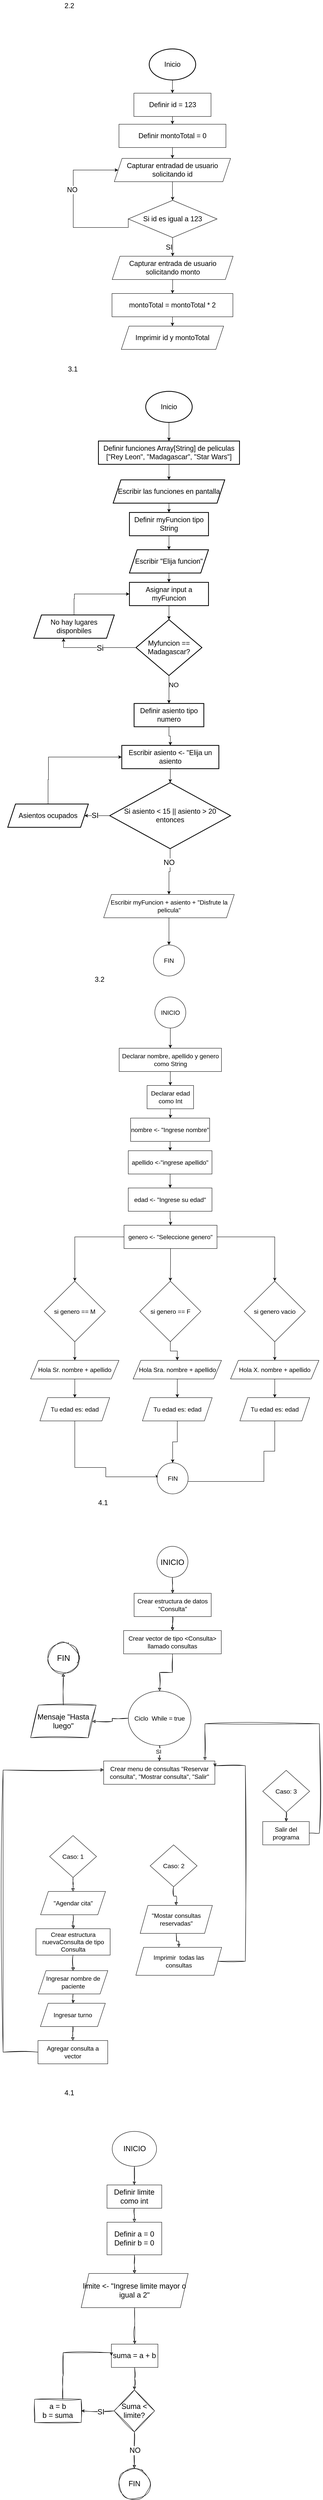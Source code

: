 <mxfile version="23.1.5" type="github">
  <diagram name="Page-1" id="D6jSuuYGtf3E4rri9tUM">
    <mxGraphModel dx="2470" dy="2058" grid="1" gridSize="12" guides="1" tooltips="1" connect="1" arrows="1" fold="1" page="1" pageScale="1" pageWidth="850" pageHeight="1100" math="0" shadow="0">
      <root>
        <mxCell id="0" />
        <mxCell id="1" parent="0" />
        <mxCell id="xoTJzdg2lMnU-Vgop3UH-8" style="edgeStyle=orthogonalEdgeStyle;rounded=0;orthogonalLoop=1;jettySize=auto;html=1;entryX=0.5;entryY=0;entryDx=0;entryDy=0;shadow=0;fontSize=18;" parent="1" source="JSRVEFu7Q7TZ1jJsunZb-2" target="xoTJzdg2lMnU-Vgop3UH-2" edge="1">
          <mxGeometry relative="1" as="geometry" />
        </mxCell>
        <mxCell id="JSRVEFu7Q7TZ1jJsunZb-2" value="&lt;div style=&quot;font-size: 18px;&quot;&gt;&lt;font style=&quot;font-size: 18px;&quot;&gt;Inicio&lt;/font&gt;&lt;/div&gt;" style="ellipse;whiteSpace=wrap;html=1;align=center;strokeWidth=2;fontSize=18;" parent="1" vertex="1">
          <mxGeometry x="365" y="90" width="120" height="80" as="geometry" />
        </mxCell>
        <mxCell id="xoTJzdg2lMnU-Vgop3UH-7" value="" style="edgeStyle=orthogonalEdgeStyle;rounded=0;orthogonalLoop=1;jettySize=auto;html=1;shadow=0;fontSize=18;" parent="1" source="xoTJzdg2lMnU-Vgop3UH-2" target="xoTJzdg2lMnU-Vgop3UH-6" edge="1">
          <mxGeometry relative="1" as="geometry" />
        </mxCell>
        <mxCell id="xoTJzdg2lMnU-Vgop3UH-2" value="&lt;font style=&quot;font-size: 18px;&quot;&gt;Definir id = 123&lt;br style=&quot;font-size: 18px;&quot;&gt;&lt;/font&gt;" style="rounded=0;whiteSpace=wrap;html=1;shadow=0;fontSize=18;" parent="1" vertex="1">
          <mxGeometry x="325.5" y="204" width="199" height="60" as="geometry" />
        </mxCell>
        <mxCell id="xoTJzdg2lMnU-Vgop3UH-12" value="" style="edgeStyle=orthogonalEdgeStyle;rounded=0;orthogonalLoop=1;jettySize=auto;html=1;fontSize=18;" parent="1" source="xoTJzdg2lMnU-Vgop3UH-6" target="xoTJzdg2lMnU-Vgop3UH-11" edge="1">
          <mxGeometry relative="1" as="geometry" />
        </mxCell>
        <mxCell id="xoTJzdg2lMnU-Vgop3UH-6" value="Definir montoTotal = 0" style="whiteSpace=wrap;html=1;rounded=0;shadow=0;fontSize=18;" parent="1" vertex="1">
          <mxGeometry x="287" y="284" width="276" height="60" as="geometry" />
        </mxCell>
        <mxCell id="xoTJzdg2lMnU-Vgop3UH-18" value="" style="edgeStyle=orthogonalEdgeStyle;rounded=0;orthogonalLoop=1;jettySize=auto;html=1;fontSize=18;" parent="1" source="xoTJzdg2lMnU-Vgop3UH-11" target="xoTJzdg2lMnU-Vgop3UH-17" edge="1">
          <mxGeometry relative="1" as="geometry" />
        </mxCell>
        <mxCell id="xoTJzdg2lMnU-Vgop3UH-11" value="Capturar entradad de usuario solicitando id" style="shape=parallelogram;perimeter=parallelogramPerimeter;whiteSpace=wrap;html=1;fixedSize=1;fontSize=18;rounded=0;shadow=0;" parent="1" vertex="1">
          <mxGeometry x="275" y="372" width="300" height="60" as="geometry" />
        </mxCell>
        <mxCell id="xoTJzdg2lMnU-Vgop3UH-19" style="edgeStyle=orthogonalEdgeStyle;rounded=0;orthogonalLoop=1;jettySize=auto;html=1;entryX=0;entryY=0.5;entryDx=0;entryDy=0;exitX=0;exitY=0.5;exitDx=0;exitDy=0;fontSize=18;" parent="1" source="xoTJzdg2lMnU-Vgop3UH-17" target="xoTJzdg2lMnU-Vgop3UH-11" edge="1">
          <mxGeometry relative="1" as="geometry">
            <mxPoint x="168" y="396" as="targetPoint" />
            <Array as="points">
              <mxPoint x="311" y="550" />
              <mxPoint x="169" y="550" />
              <mxPoint x="169" y="402" />
            </Array>
          </mxGeometry>
        </mxCell>
        <mxCell id="xoTJzdg2lMnU-Vgop3UH-20" value="NO" style="edgeLabel;html=1;align=center;verticalAlign=middle;resizable=0;points=[];fontSize=18;" parent="xoTJzdg2lMnU-Vgop3UH-19" vertex="1" connectable="0">
          <mxGeometry x="0.222" y="3" relative="1" as="geometry">
            <mxPoint as="offset" />
          </mxGeometry>
        </mxCell>
        <mxCell id="xoTJzdg2lMnU-Vgop3UH-22" value="" style="edgeStyle=orthogonalEdgeStyle;rounded=0;orthogonalLoop=1;jettySize=auto;html=1;fontSize=18;" parent="1" source="xoTJzdg2lMnU-Vgop3UH-17" target="xoTJzdg2lMnU-Vgop3UH-21" edge="1">
          <mxGeometry relative="1" as="geometry" />
        </mxCell>
        <mxCell id="xoTJzdg2lMnU-Vgop3UH-17" value="Si id es igual a 123" style="rhombus;whiteSpace=wrap;html=1;fontSize=18;rounded=0;shadow=0;" parent="1" vertex="1">
          <mxGeometry x="311" y="480" width="229" height="96" as="geometry" />
        </mxCell>
        <mxCell id="xoTJzdg2lMnU-Vgop3UH-25" value="" style="edgeStyle=orthogonalEdgeStyle;rounded=0;orthogonalLoop=1;jettySize=auto;html=1;fontSize=18;" parent="1" source="xoTJzdg2lMnU-Vgop3UH-21" target="xoTJzdg2lMnU-Vgop3UH-24" edge="1">
          <mxGeometry relative="1" as="geometry" />
        </mxCell>
        <mxCell id="xoTJzdg2lMnU-Vgop3UH-21" value="Capturar entrada de usuario solicitando monto" style="shape=parallelogram;perimeter=parallelogramPerimeter;whiteSpace=wrap;html=1;fixedSize=1;fontSize=18;rounded=0;shadow=0;" parent="1" vertex="1">
          <mxGeometry x="269.5" y="624" width="312" height="60" as="geometry" />
        </mxCell>
        <mxCell id="xoTJzdg2lMnU-Vgop3UH-23" value="SI" style="text;html=1;align=center;verticalAlign=middle;resizable=0;points=[];autosize=1;strokeColor=none;fillColor=none;fontSize=18;" parent="1" vertex="1">
          <mxGeometry x="392" y="583" width="48" height="36" as="geometry" />
        </mxCell>
        <mxCell id="xoTJzdg2lMnU-Vgop3UH-27" value="" style="edgeStyle=orthogonalEdgeStyle;rounded=0;orthogonalLoop=1;jettySize=auto;html=1;fontSize=18;" parent="1" source="xoTJzdg2lMnU-Vgop3UH-24" target="xoTJzdg2lMnU-Vgop3UH-26" edge="1">
          <mxGeometry relative="1" as="geometry" />
        </mxCell>
        <mxCell id="xoTJzdg2lMnU-Vgop3UH-24" value="montoTotal = montoTotal * 2" style="rounded=0;whiteSpace=wrap;html=1;fontSize=18;shadow=0;" parent="1" vertex="1">
          <mxGeometry x="269" y="720" width="312" height="60" as="geometry" />
        </mxCell>
        <mxCell id="xoTJzdg2lMnU-Vgop3UH-26" value="Imprimir id y montoTotal" style="shape=parallelogram;perimeter=parallelogramPerimeter;whiteSpace=wrap;html=1;fixedSize=1;fontSize=18;rounded=0;shadow=0;" parent="1" vertex="1">
          <mxGeometry x="293" y="804" width="264" height="60" as="geometry" />
        </mxCell>
        <mxCell id="xoTJzdg2lMnU-Vgop3UH-28" value="&lt;font style=&quot;font-size: 18px;&quot;&gt;2.2&lt;/font&gt;" style="text;html=1;align=center;verticalAlign=middle;whiteSpace=wrap;rounded=0;" parent="1" vertex="1">
          <mxGeometry x="129.43" y="-36" width="60" height="30" as="geometry" />
        </mxCell>
        <mxCell id="ddKnpVyn28bCaXbPGC_H-5" value="" style="edgeStyle=orthogonalEdgeStyle;rounded=0;orthogonalLoop=1;jettySize=auto;html=1;" parent="1" source="ddKnpVyn28bCaXbPGC_H-1" target="ddKnpVyn28bCaXbPGC_H-4" edge="1">
          <mxGeometry relative="1" as="geometry" />
        </mxCell>
        <mxCell id="ddKnpVyn28bCaXbPGC_H-1" value="&lt;div style=&quot;font-size: 18px;&quot;&gt;&lt;font style=&quot;font-size: 18px;&quot;&gt;Inicio&lt;/font&gt;&lt;/div&gt;" style="ellipse;whiteSpace=wrap;html=1;align=center;strokeWidth=2;fontSize=18;" parent="1" vertex="1">
          <mxGeometry x="356" y="972" width="120" height="80" as="geometry" />
        </mxCell>
        <mxCell id="ddKnpVyn28bCaXbPGC_H-2" value="&lt;font style=&quot;font-size: 18px;&quot;&gt;3.1&lt;/font&gt;" style="text;html=1;align=center;verticalAlign=middle;whiteSpace=wrap;rounded=0;" parent="1" vertex="1">
          <mxGeometry x="138" y="900" width="60" height="30" as="geometry" />
        </mxCell>
        <mxCell id="ddKnpVyn28bCaXbPGC_H-7" value="" style="edgeStyle=orthogonalEdgeStyle;rounded=0;orthogonalLoop=1;jettySize=auto;html=1;" parent="1" source="ddKnpVyn28bCaXbPGC_H-4" target="ddKnpVyn28bCaXbPGC_H-6" edge="1">
          <mxGeometry relative="1" as="geometry" />
        </mxCell>
        <mxCell id="ddKnpVyn28bCaXbPGC_H-4" value="Definir funciones Array[String] de peliculas [&quot;Rey Leon&quot;, &quot;Madagascar&quot;, &quot;Star Wars&quot;]" style="whiteSpace=wrap;html=1;fontSize=18;strokeWidth=2;" parent="1" vertex="1">
          <mxGeometry x="234" y="1100" width="364" height="60" as="geometry" />
        </mxCell>
        <mxCell id="ddKnpVyn28bCaXbPGC_H-9" value="" style="edgeStyle=orthogonalEdgeStyle;rounded=0;orthogonalLoop=1;jettySize=auto;html=1;" parent="1" source="ddKnpVyn28bCaXbPGC_H-6" target="ddKnpVyn28bCaXbPGC_H-8" edge="1">
          <mxGeometry relative="1" as="geometry" />
        </mxCell>
        <mxCell id="ddKnpVyn28bCaXbPGC_H-6" value="Escribir las funciones en pantalla" style="shape=parallelogram;perimeter=parallelogramPerimeter;whiteSpace=wrap;html=1;fixedSize=1;fontSize=18;strokeWidth=2;" parent="1" vertex="1">
          <mxGeometry x="272" y="1200" width="288" height="60" as="geometry" />
        </mxCell>
        <mxCell id="ddKnpVyn28bCaXbPGC_H-11" value="" style="edgeStyle=orthogonalEdgeStyle;rounded=0;orthogonalLoop=1;jettySize=auto;html=1;" parent="1" source="ddKnpVyn28bCaXbPGC_H-8" target="ddKnpVyn28bCaXbPGC_H-10" edge="1">
          <mxGeometry relative="1" as="geometry" />
        </mxCell>
        <mxCell id="ddKnpVyn28bCaXbPGC_H-8" value="Definir myFuncion tipo String" style="whiteSpace=wrap;html=1;fontSize=18;strokeWidth=2;" parent="1" vertex="1">
          <mxGeometry x="314" y="1284" width="204" height="60" as="geometry" />
        </mxCell>
        <mxCell id="ddKnpVyn28bCaXbPGC_H-13" value="" style="edgeStyle=orthogonalEdgeStyle;rounded=0;orthogonalLoop=1;jettySize=auto;html=1;" parent="1" source="ddKnpVyn28bCaXbPGC_H-10" target="ddKnpVyn28bCaXbPGC_H-12" edge="1">
          <mxGeometry relative="1" as="geometry" />
        </mxCell>
        <mxCell id="ddKnpVyn28bCaXbPGC_H-10" value="Escribir &quot;Elija funcion&quot;" style="shape=parallelogram;perimeter=parallelogramPerimeter;whiteSpace=wrap;html=1;fixedSize=1;fontSize=18;strokeWidth=2;" parent="1" vertex="1">
          <mxGeometry x="314" y="1380" width="204" height="60" as="geometry" />
        </mxCell>
        <mxCell id="ddKnpVyn28bCaXbPGC_H-15" value="" style="edgeStyle=orthogonalEdgeStyle;rounded=0;orthogonalLoop=1;jettySize=auto;html=1;" parent="1" source="ddKnpVyn28bCaXbPGC_H-12" target="ddKnpVyn28bCaXbPGC_H-14" edge="1">
          <mxGeometry relative="1" as="geometry" />
        </mxCell>
        <mxCell id="ddKnpVyn28bCaXbPGC_H-12" value="Asignar input a myFuncion" style="whiteSpace=wrap;html=1;fontSize=18;strokeWidth=2;" parent="1" vertex="1">
          <mxGeometry x="314" y="1464" width="204" height="60" as="geometry" />
        </mxCell>
        <mxCell id="ddKnpVyn28bCaXbPGC_H-24" style="edgeStyle=orthogonalEdgeStyle;rounded=0;orthogonalLoop=1;jettySize=auto;html=1;entryX=0.37;entryY=1;entryDx=0;entryDy=0;entryPerimeter=0;fontSize=18;" parent="1" source="ddKnpVyn28bCaXbPGC_H-14" target="ddKnpVyn28bCaXbPGC_H-20" edge="1">
          <mxGeometry relative="1" as="geometry">
            <mxPoint x="156" y="1632" as="targetPoint" />
          </mxGeometry>
        </mxCell>
        <mxCell id="ddKnpVyn28bCaXbPGC_H-28" value="&lt;font style=&quot;font-size: 20px;&quot;&gt;Si&lt;/font&gt;" style="edgeLabel;html=1;align=center;verticalAlign=middle;resizable=0;points=[];" parent="ddKnpVyn28bCaXbPGC_H-24" vertex="1" connectable="0">
          <mxGeometry x="-0.118" relative="1" as="geometry">
            <mxPoint as="offset" />
          </mxGeometry>
        </mxCell>
        <mxCell id="ddKnpVyn28bCaXbPGC_H-30" value="" style="edgeStyle=orthogonalEdgeStyle;rounded=0;orthogonalLoop=1;jettySize=auto;html=1;" parent="1" source="ddKnpVyn28bCaXbPGC_H-14" target="ddKnpVyn28bCaXbPGC_H-29" edge="1">
          <mxGeometry relative="1" as="geometry" />
        </mxCell>
        <mxCell id="ddKnpVyn28bCaXbPGC_H-14" value="Myfuncion == Madagascar?" style="rhombus;whiteSpace=wrap;html=1;fontSize=18;strokeWidth=2;" parent="1" vertex="1">
          <mxGeometry x="331" y="1560" width="170" height="144" as="geometry" />
        </mxCell>
        <mxCell id="ddKnpVyn28bCaXbPGC_H-26" style="edgeStyle=orthogonalEdgeStyle;rounded=0;orthogonalLoop=1;jettySize=auto;html=1;entryX=0;entryY=0.5;entryDx=0;entryDy=0;" parent="1" source="ddKnpVyn28bCaXbPGC_H-20" target="ddKnpVyn28bCaXbPGC_H-12" edge="1">
          <mxGeometry relative="1" as="geometry">
            <mxPoint x="171" y="1464" as="targetPoint" />
            <Array as="points">
              <mxPoint x="171" y="1506" />
              <mxPoint x="172" y="1506" />
              <mxPoint x="172" y="1494" />
            </Array>
          </mxGeometry>
        </mxCell>
        <mxCell id="ddKnpVyn28bCaXbPGC_H-20" value="No hay lugares disponbiles" style="shape=parallelogram;perimeter=parallelogramPerimeter;whiteSpace=wrap;html=1;fixedSize=1;fontSize=18;strokeWidth=2;" parent="1" vertex="1">
          <mxGeometry x="67" y="1548" width="208" height="60" as="geometry" />
        </mxCell>
        <mxCell id="ddKnpVyn28bCaXbPGC_H-32" value="" style="edgeStyle=orthogonalEdgeStyle;rounded=0;orthogonalLoop=1;jettySize=auto;html=1;" parent="1" source="ddKnpVyn28bCaXbPGC_H-29" target="ddKnpVyn28bCaXbPGC_H-31" edge="1">
          <mxGeometry relative="1" as="geometry" />
        </mxCell>
        <mxCell id="ddKnpVyn28bCaXbPGC_H-29" value="Definir asiento tipo numero" style="whiteSpace=wrap;html=1;fontSize=18;strokeWidth=2;" parent="1" vertex="1">
          <mxGeometry x="326" y="1776" width="180" height="60" as="geometry" />
        </mxCell>
        <mxCell id="ddKnpVyn28bCaXbPGC_H-34" value="" style="edgeStyle=orthogonalEdgeStyle;rounded=0;orthogonalLoop=1;jettySize=auto;html=1;" parent="1" source="ddKnpVyn28bCaXbPGC_H-31" target="ddKnpVyn28bCaXbPGC_H-33" edge="1">
          <mxGeometry relative="1" as="geometry" />
        </mxCell>
        <mxCell id="ddKnpVyn28bCaXbPGC_H-31" value="Escribir asiento &amp;lt;- &quot;Elija un asiento" style="whiteSpace=wrap;html=1;fontSize=18;strokeWidth=2;" parent="1" vertex="1">
          <mxGeometry x="294.25" y="1884" width="250.5" height="60" as="geometry" />
        </mxCell>
        <mxCell id="ddKnpVyn28bCaXbPGC_H-38" style="edgeStyle=orthogonalEdgeStyle;rounded=0;orthogonalLoop=1;jettySize=auto;html=1;" parent="1" source="ddKnpVyn28bCaXbPGC_H-33" target="ddKnpVyn28bCaXbPGC_H-35" edge="1">
          <mxGeometry relative="1" as="geometry" />
        </mxCell>
        <mxCell id="ddKnpVyn28bCaXbPGC_H-41" value="SI" style="edgeLabel;html=1;align=center;verticalAlign=middle;resizable=0;points=[];fontSize=19;" parent="ddKnpVyn28bCaXbPGC_H-38" vertex="1" connectable="0">
          <mxGeometry x="0.187" relative="1" as="geometry">
            <mxPoint as="offset" />
          </mxGeometry>
        </mxCell>
        <mxCell id="ddKnpVyn28bCaXbPGC_H-40" style="edgeStyle=orthogonalEdgeStyle;rounded=0;orthogonalLoop=1;jettySize=auto;html=1;entryX=0.5;entryY=0;entryDx=0;entryDy=0;" parent="1" source="ddKnpVyn28bCaXbPGC_H-33" target="ddKnpVyn28bCaXbPGC_H-44" edge="1">
          <mxGeometry relative="1" as="geometry">
            <mxPoint x="420" y="2268" as="targetPoint" />
          </mxGeometry>
        </mxCell>
        <mxCell id="ddKnpVyn28bCaXbPGC_H-42" value="&lt;font style=&quot;font-size: 19px;&quot;&gt;NO&lt;/font&gt;" style="edgeLabel;html=1;align=center;verticalAlign=middle;resizable=0;points=[];" parent="ddKnpVyn28bCaXbPGC_H-40" vertex="1" connectable="0">
          <mxGeometry x="-0.413" y="-3" relative="1" as="geometry">
            <mxPoint as="offset" />
          </mxGeometry>
        </mxCell>
        <mxCell id="ddKnpVyn28bCaXbPGC_H-33" value="Si asiento &lt; 15 || asiento &gt; 20 entonces" style="rhombus;whiteSpace=wrap;html=1;fontSize=18;strokeWidth=2;" parent="1" vertex="1">
          <mxGeometry x="263" y="1980" width="312" height="170" as="geometry" />
        </mxCell>
        <mxCell id="ddKnpVyn28bCaXbPGC_H-39" style="edgeStyle=orthogonalEdgeStyle;rounded=0;orthogonalLoop=1;jettySize=auto;html=1;entryX=0;entryY=0.5;entryDx=0;entryDy=0;" parent="1" source="ddKnpVyn28bCaXbPGC_H-35" target="ddKnpVyn28bCaXbPGC_H-31" edge="1">
          <mxGeometry relative="1" as="geometry">
            <mxPoint x="144" y="1908" as="targetPoint" />
            <Array as="points">
              <mxPoint x="104" y="1972" />
              <mxPoint x="105" y="1914" />
            </Array>
          </mxGeometry>
        </mxCell>
        <mxCell id="ddKnpVyn28bCaXbPGC_H-35" value="Asientos ocupados" style="shape=parallelogram;perimeter=parallelogramPerimeter;whiteSpace=wrap;html=1;fixedSize=1;fontSize=18;strokeWidth=2;" parent="1" vertex="1">
          <mxGeometry y="2035" width="208" height="60" as="geometry" />
        </mxCell>
        <mxCell id="ddKnpVyn28bCaXbPGC_H-37" value="&lt;font style=&quot;font-size: 17px;&quot;&gt;NO&lt;/font&gt;" style="text;html=1;align=center;verticalAlign=middle;resizable=0;points=[];autosize=1;strokeColor=none;fillColor=none;" parent="1" vertex="1">
          <mxGeometry x="404" y="1711" width="48" height="36" as="geometry" />
        </mxCell>
        <mxCell id="ddKnpVyn28bCaXbPGC_H-46" value="" style="edgeStyle=orthogonalEdgeStyle;rounded=0;orthogonalLoop=1;jettySize=auto;html=1;" parent="1" source="ddKnpVyn28bCaXbPGC_H-44" target="ddKnpVyn28bCaXbPGC_H-45" edge="1">
          <mxGeometry relative="1" as="geometry" />
        </mxCell>
        <mxCell id="ddKnpVyn28bCaXbPGC_H-44" value="Escribir myFuncion + asiento + &quot;Disfrute la pelicula&quot;" style="shape=parallelogram;perimeter=parallelogramPerimeter;whiteSpace=wrap;html=1;fixedSize=1;fontSize=16;" parent="1" vertex="1">
          <mxGeometry x="247.5" y="2268" width="337" height="60" as="geometry" />
        </mxCell>
        <mxCell id="ddKnpVyn28bCaXbPGC_H-45" value="FIN" style="ellipse;whiteSpace=wrap;html=1;fontSize=16;" parent="1" vertex="1">
          <mxGeometry x="376" y="2398" width="80" height="80" as="geometry" />
        </mxCell>
        <mxCell id="TKe2ElwG2QkSB_HnAReY-3" value="" style="edgeStyle=orthogonalEdgeStyle;rounded=0;orthogonalLoop=1;jettySize=auto;html=1;" parent="1" source="TKe2ElwG2QkSB_HnAReY-1" target="TKe2ElwG2QkSB_HnAReY-2" edge="1">
          <mxGeometry relative="1" as="geometry" />
        </mxCell>
        <mxCell id="TKe2ElwG2QkSB_HnAReY-1" value="INICIO" style="ellipse;whiteSpace=wrap;html=1;fontSize=16;" parent="1" vertex="1">
          <mxGeometry x="379.5" y="2532" width="80" height="80" as="geometry" />
        </mxCell>
        <mxCell id="TKe2ElwG2QkSB_HnAReY-6" value="" style="edgeStyle=orthogonalEdgeStyle;rounded=0;orthogonalLoop=1;jettySize=auto;html=1;" parent="1" source="TKe2ElwG2QkSB_HnAReY-2" target="TKe2ElwG2QkSB_HnAReY-5" edge="1">
          <mxGeometry relative="1" as="geometry" />
        </mxCell>
        <mxCell id="TKe2ElwG2QkSB_HnAReY-2" value="Declarar nombre, apellido y genero como String" style="whiteSpace=wrap;html=1;fontSize=16;" parent="1" vertex="1">
          <mxGeometry x="287.5" y="2664" width="264" height="60" as="geometry" />
        </mxCell>
        <mxCell id="TKe2ElwG2QkSB_HnAReY-4" value="&lt;font style=&quot;font-size: 18px;&quot;&gt;3.2&lt;br&gt;&lt;/font&gt;" style="text;html=1;align=center;verticalAlign=middle;whiteSpace=wrap;rounded=0;" parent="1" vertex="1">
          <mxGeometry x="207.47" y="2472" width="60" height="30" as="geometry" />
        </mxCell>
        <mxCell id="TKe2ElwG2QkSB_HnAReY-8" value="" style="edgeStyle=orthogonalEdgeStyle;rounded=0;orthogonalLoop=1;jettySize=auto;html=1;" parent="1" source="TKe2ElwG2QkSB_HnAReY-5" target="TKe2ElwG2QkSB_HnAReY-7" edge="1">
          <mxGeometry relative="1" as="geometry" />
        </mxCell>
        <mxCell id="TKe2ElwG2QkSB_HnAReY-5" value="Declarar edad como Int" style="whiteSpace=wrap;html=1;fontSize=16;" parent="1" vertex="1">
          <mxGeometry x="359.5" y="2760" width="120" height="60" as="geometry" />
        </mxCell>
        <mxCell id="TKe2ElwG2QkSB_HnAReY-11" value="" style="edgeStyle=orthogonalEdgeStyle;rounded=0;orthogonalLoop=1;jettySize=auto;html=1;" parent="1" source="TKe2ElwG2QkSB_HnAReY-7" target="TKe2ElwG2QkSB_HnAReY-10" edge="1">
          <mxGeometry relative="1" as="geometry" />
        </mxCell>
        <mxCell id="TKe2ElwG2QkSB_HnAReY-7" value="nombre &amp;lt;- &quot;Ingrese nombre&quot;" style="whiteSpace=wrap;html=1;fontSize=16;" parent="1" vertex="1">
          <mxGeometry x="317" y="2844" width="204" height="60" as="geometry" />
        </mxCell>
        <mxCell id="TKe2ElwG2QkSB_HnAReY-16" value="" style="edgeStyle=orthogonalEdgeStyle;rounded=0;orthogonalLoop=1;jettySize=auto;html=1;" parent="1" source="TKe2ElwG2QkSB_HnAReY-10" target="TKe2ElwG2QkSB_HnAReY-14" edge="1">
          <mxGeometry relative="1" as="geometry" />
        </mxCell>
        <mxCell id="TKe2ElwG2QkSB_HnAReY-10" value="apellido &amp;lt;-&quot;ingrese apellido&quot;" style="whiteSpace=wrap;html=1;fontSize=16;" parent="1" vertex="1">
          <mxGeometry x="311" y="2928" width="216" height="60" as="geometry" />
        </mxCell>
        <mxCell id="TKe2ElwG2QkSB_HnAReY-18" value="" style="edgeStyle=orthogonalEdgeStyle;rounded=0;orthogonalLoop=1;jettySize=auto;html=1;" parent="1" source="TKe2ElwG2QkSB_HnAReY-14" target="TKe2ElwG2QkSB_HnAReY-17" edge="1">
          <mxGeometry relative="1" as="geometry" />
        </mxCell>
        <mxCell id="TKe2ElwG2QkSB_HnAReY-14" value="edad &amp;lt;- &quot;Ingrese su edad&quot;" style="whiteSpace=wrap;html=1;fontSize=16;" parent="1" vertex="1">
          <mxGeometry x="311" y="3024" width="216" height="60" as="geometry" />
        </mxCell>
        <mxCell id="TKe2ElwG2QkSB_HnAReY-20" value="" style="edgeStyle=orthogonalEdgeStyle;rounded=0;orthogonalLoop=1;jettySize=auto;html=1;" parent="1" source="TKe2ElwG2QkSB_HnAReY-17" target="TKe2ElwG2QkSB_HnAReY-19" edge="1">
          <mxGeometry relative="1" as="geometry" />
        </mxCell>
        <mxCell id="TKe2ElwG2QkSB_HnAReY-23" style="edgeStyle=orthogonalEdgeStyle;rounded=0;orthogonalLoop=1;jettySize=auto;html=1;" parent="1" source="TKe2ElwG2QkSB_HnAReY-17" target="TKe2ElwG2QkSB_HnAReY-21" edge="1">
          <mxGeometry relative="1" as="geometry" />
        </mxCell>
        <mxCell id="TKe2ElwG2QkSB_HnAReY-24" style="edgeStyle=orthogonalEdgeStyle;rounded=0;orthogonalLoop=1;jettySize=auto;html=1;entryX=0.5;entryY=0;entryDx=0;entryDy=0;" parent="1" source="TKe2ElwG2QkSB_HnAReY-17" target="TKe2ElwG2QkSB_HnAReY-22" edge="1">
          <mxGeometry relative="1" as="geometry">
            <mxPoint x="600" y="3150" as="targetPoint" />
          </mxGeometry>
        </mxCell>
        <mxCell id="TKe2ElwG2QkSB_HnAReY-17" value="genero &amp;lt;- &quot;Seleccione genero&quot;" style="whiteSpace=wrap;html=1;fontSize=16;" parent="1" vertex="1">
          <mxGeometry x="300" y="3120" width="240" height="60" as="geometry" />
        </mxCell>
        <mxCell id="TKe2ElwG2QkSB_HnAReY-27" value="" style="edgeStyle=orthogonalEdgeStyle;rounded=0;orthogonalLoop=1;jettySize=auto;html=1;" parent="1" source="TKe2ElwG2QkSB_HnAReY-19" target="TKe2ElwG2QkSB_HnAReY-26" edge="1">
          <mxGeometry relative="1" as="geometry" />
        </mxCell>
        <mxCell id="TKe2ElwG2QkSB_HnAReY-19" value="si genero == M" style="rhombus;whiteSpace=wrap;html=1;fontSize=16;" parent="1" vertex="1">
          <mxGeometry x="94.25" y="3264" width="157.5" height="156" as="geometry" />
        </mxCell>
        <mxCell id="TKe2ElwG2QkSB_HnAReY-36" style="edgeStyle=orthogonalEdgeStyle;rounded=0;orthogonalLoop=1;jettySize=auto;html=1;entryX=0.5;entryY=0;entryDx=0;entryDy=0;" parent="1" source="TKe2ElwG2QkSB_HnAReY-21" target="TKe2ElwG2QkSB_HnAReY-31" edge="1">
          <mxGeometry relative="1" as="geometry" />
        </mxCell>
        <mxCell id="TKe2ElwG2QkSB_HnAReY-21" value="si genero == F" style="rhombus;whiteSpace=wrap;html=1;fontSize=16;" parent="1" vertex="1">
          <mxGeometry x="340.75" y="3264" width="157.5" height="156" as="geometry" />
        </mxCell>
        <mxCell id="TKe2ElwG2QkSB_HnAReY-37" style="edgeStyle=orthogonalEdgeStyle;rounded=0;orthogonalLoop=1;jettySize=auto;html=1;entryX=0.5;entryY=0;entryDx=0;entryDy=0;" parent="1" source="TKe2ElwG2QkSB_HnAReY-22" target="TKe2ElwG2QkSB_HnAReY-34" edge="1">
          <mxGeometry relative="1" as="geometry" />
        </mxCell>
        <mxCell id="TKe2ElwG2QkSB_HnAReY-22" value="si genero vacio" style="rhombus;whiteSpace=wrap;html=1;fontSize=16;" parent="1" vertex="1">
          <mxGeometry x="610.25" y="3264" width="157.5" height="156" as="geometry" />
        </mxCell>
        <mxCell id="TKe2ElwG2QkSB_HnAReY-29" value="" style="edgeStyle=orthogonalEdgeStyle;rounded=0;orthogonalLoop=1;jettySize=auto;html=1;" parent="1" source="TKe2ElwG2QkSB_HnAReY-26" target="TKe2ElwG2QkSB_HnAReY-28" edge="1">
          <mxGeometry relative="1" as="geometry" />
        </mxCell>
        <mxCell id="TKe2ElwG2QkSB_HnAReY-26" value="Hola Sr. nombre + apellido" style="shape=parallelogram;perimeter=parallelogramPerimeter;whiteSpace=wrap;html=1;fixedSize=1;fontSize=16;align=center;verticalAlign=middle;" parent="1" vertex="1">
          <mxGeometry x="59" y="3468" width="228" height="48" as="geometry" />
        </mxCell>
        <mxCell id="TKe2ElwG2QkSB_HnAReY-41" style="edgeStyle=orthogonalEdgeStyle;rounded=0;orthogonalLoop=1;jettySize=auto;html=1;entryX=0;entryY=0.5;entryDx=0;entryDy=0;" parent="1" source="TKe2ElwG2QkSB_HnAReY-28" target="TKe2ElwG2QkSB_HnAReY-38" edge="1">
          <mxGeometry relative="1" as="geometry">
            <mxPoint x="252" y="3756" as="targetPoint" />
            <Array as="points">
              <mxPoint x="173" y="3744" />
              <mxPoint x="253" y="3744" />
              <mxPoint x="253" y="3768" />
              <mxPoint x="385" y="3768" />
            </Array>
          </mxGeometry>
        </mxCell>
        <mxCell id="TKe2ElwG2QkSB_HnAReY-28" value="Tu edad es: edad" style="shape=parallelogram;perimeter=parallelogramPerimeter;whiteSpace=wrap;html=1;fixedSize=1;fontSize=16;" parent="1" vertex="1">
          <mxGeometry x="83" y="3564" width="180" height="60" as="geometry" />
        </mxCell>
        <mxCell id="TKe2ElwG2QkSB_HnAReY-30" value="" style="edgeStyle=orthogonalEdgeStyle;rounded=0;orthogonalLoop=1;jettySize=auto;html=1;" parent="1" source="TKe2ElwG2QkSB_HnAReY-31" target="TKe2ElwG2QkSB_HnAReY-32" edge="1">
          <mxGeometry relative="1" as="geometry" />
        </mxCell>
        <mxCell id="TKe2ElwG2QkSB_HnAReY-31" value="Hola Sra. nombre + apellido" style="shape=parallelogram;perimeter=parallelogramPerimeter;whiteSpace=wrap;html=1;fixedSize=1;fontSize=16;align=center;verticalAlign=middle;" parent="1" vertex="1">
          <mxGeometry x="323.5" y="3468" width="228" height="48" as="geometry" />
        </mxCell>
        <mxCell id="TKe2ElwG2QkSB_HnAReY-40" style="edgeStyle=orthogonalEdgeStyle;rounded=0;orthogonalLoop=1;jettySize=auto;html=1;entryX=0.5;entryY=0;entryDx=0;entryDy=0;" parent="1" source="TKe2ElwG2QkSB_HnAReY-32" target="TKe2ElwG2QkSB_HnAReY-38" edge="1">
          <mxGeometry relative="1" as="geometry" />
        </mxCell>
        <mxCell id="TKe2ElwG2QkSB_HnAReY-32" value="Tu edad es: edad" style="shape=parallelogram;perimeter=parallelogramPerimeter;whiteSpace=wrap;html=1;fixedSize=1;fontSize=16;" parent="1" vertex="1">
          <mxGeometry x="347.5" y="3564" width="180" height="60" as="geometry" />
        </mxCell>
        <mxCell id="TKe2ElwG2QkSB_HnAReY-33" value="" style="edgeStyle=orthogonalEdgeStyle;rounded=0;orthogonalLoop=1;jettySize=auto;html=1;" parent="1" source="TKe2ElwG2QkSB_HnAReY-34" target="TKe2ElwG2QkSB_HnAReY-35" edge="1">
          <mxGeometry relative="1" as="geometry" />
        </mxCell>
        <mxCell id="TKe2ElwG2QkSB_HnAReY-34" value="Hola X. nombre + apellido" style="shape=parallelogram;perimeter=parallelogramPerimeter;whiteSpace=wrap;html=1;fixedSize=1;fontSize=16;align=center;verticalAlign=middle;" parent="1" vertex="1">
          <mxGeometry x="575" y="3468" width="228" height="48" as="geometry" />
        </mxCell>
        <mxCell id="TKe2ElwG2QkSB_HnAReY-39" style="edgeStyle=orthogonalEdgeStyle;rounded=0;orthogonalLoop=1;jettySize=auto;html=1;entryX=1;entryY=0.5;entryDx=0;entryDy=0;" parent="1" source="TKe2ElwG2QkSB_HnAReY-35" target="TKe2ElwG2QkSB_HnAReY-38" edge="1">
          <mxGeometry relative="1" as="geometry">
            <mxPoint x="660" y="3780" as="targetPoint" />
            <Array as="points">
              <mxPoint x="689" y="3702" />
              <mxPoint x="661" y="3702" />
              <mxPoint x="661" y="3780" />
              <mxPoint x="440" y="3780" />
            </Array>
          </mxGeometry>
        </mxCell>
        <mxCell id="TKe2ElwG2QkSB_HnAReY-35" value="Tu edad es: edad" style="shape=parallelogram;perimeter=parallelogramPerimeter;whiteSpace=wrap;html=1;fixedSize=1;fontSize=16;" parent="1" vertex="1">
          <mxGeometry x="599" y="3564" width="180" height="60" as="geometry" />
        </mxCell>
        <mxCell id="TKe2ElwG2QkSB_HnAReY-38" value="FIN" style="ellipse;whiteSpace=wrap;html=1;fontSize=16;" parent="1" vertex="1">
          <mxGeometry x="385.5" y="3732" width="80" height="80" as="geometry" />
        </mxCell>
        <mxCell id="TKe2ElwG2QkSB_HnAReY-44" value="&lt;font style=&quot;font-size: 18px;&quot;&gt;4.1&lt;br&gt;&lt;/font&gt;" style="text;html=1;align=center;verticalAlign=middle;whiteSpace=wrap;rounded=0;" parent="1" vertex="1">
          <mxGeometry x="216" y="3820" width="60" height="30" as="geometry" />
        </mxCell>
        <mxCell id="XLz9ImO0OK9Tm3Yt1rik-2" value="" style="edgeStyle=orthogonalEdgeStyle;rounded=0;sketch=1;hachureGap=4;jiggle=2;curveFitting=1;orthogonalLoop=1;jettySize=auto;html=1;" edge="1" parent="1" source="TKe2ElwG2QkSB_HnAReY-45" target="XLz9ImO0OK9Tm3Yt1rik-1">
          <mxGeometry relative="1" as="geometry" />
        </mxCell>
        <mxCell id="TKe2ElwG2QkSB_HnAReY-45" value="&lt;font style=&quot;font-size: 20px;&quot;&gt;INICIO&lt;/font&gt;" style="ellipse;whiteSpace=wrap;html=1;fontSize=16;" parent="1" vertex="1">
          <mxGeometry x="385" y="3947" width="80" height="80" as="geometry" />
        </mxCell>
        <mxCell id="XLz9ImO0OK9Tm3Yt1rik-4" value="" style="edgeStyle=orthogonalEdgeStyle;rounded=0;sketch=1;hachureGap=4;jiggle=2;curveFitting=1;orthogonalLoop=1;jettySize=auto;html=1;" edge="1" parent="1" source="XLz9ImO0OK9Tm3Yt1rik-1" target="XLz9ImO0OK9Tm3Yt1rik-3">
          <mxGeometry relative="1" as="geometry" />
        </mxCell>
        <mxCell id="XLz9ImO0OK9Tm3Yt1rik-1" value="Crear estructura de datos &quot;Consulta&quot;" style="whiteSpace=wrap;html=1;fontSize=16;" vertex="1" parent="1">
          <mxGeometry x="326" y="4068" width="199" height="60" as="geometry" />
        </mxCell>
        <mxCell id="XLz9ImO0OK9Tm3Yt1rik-8" value="" style="edgeStyle=orthogonalEdgeStyle;rounded=0;sketch=1;hachureGap=4;jiggle=2;curveFitting=1;orthogonalLoop=1;jettySize=auto;html=1;" edge="1" parent="1" source="XLz9ImO0OK9Tm3Yt1rik-3" target="XLz9ImO0OK9Tm3Yt1rik-7">
          <mxGeometry relative="1" as="geometry" />
        </mxCell>
        <mxCell id="XLz9ImO0OK9Tm3Yt1rik-3" value="&lt;div&gt;&lt;br&gt;&lt;/div&gt;&lt;div&gt;Crear vector de tipo &amp;lt;Consulta&amp;gt; llamado consultas&lt;/div&gt;&lt;div&gt;&lt;br&gt;&lt;/div&gt;" style="whiteSpace=wrap;html=1;fontSize=16;" vertex="1" parent="1">
          <mxGeometry x="299" y="4164" width="252" height="60" as="geometry" />
        </mxCell>
        <mxCell id="XLz9ImO0OK9Tm3Yt1rik-15" value="" style="edgeStyle=orthogonalEdgeStyle;rounded=0;sketch=1;hachureGap=4;jiggle=2;curveFitting=1;orthogonalLoop=1;jettySize=auto;html=1;" edge="1" parent="1" source="XLz9ImO0OK9Tm3Yt1rik-7" target="XLz9ImO0OK9Tm3Yt1rik-14">
          <mxGeometry relative="1" as="geometry" />
        </mxCell>
        <mxCell id="XLz9ImO0OK9Tm3Yt1rik-51" value="&lt;span style=&quot;font-size: 14px;&quot;&gt;&amp;nbsp;&lt;/span&gt;" style="edgeLabel;html=1;align=center;verticalAlign=middle;resizable=0;points=[];sketch=1;hachureGap=4;jiggle=2;curveFitting=1;" vertex="1" connectable="0" parent="XLz9ImO0OK9Tm3Yt1rik-15">
          <mxGeometry x="-0.265" y="3" relative="1" as="geometry">
            <mxPoint as="offset" />
          </mxGeometry>
        </mxCell>
        <mxCell id="XLz9ImO0OK9Tm3Yt1rik-52" value="&lt;font style=&quot;font-size: 15px;&quot;&gt;SI&lt;/font&gt;" style="edgeLabel;html=1;align=center;verticalAlign=middle;resizable=0;points=[];sketch=1;hachureGap=4;jiggle=2;curveFitting=1;" vertex="1" connectable="0" parent="XLz9ImO0OK9Tm3Yt1rik-15">
          <mxGeometry x="-0.265" y="-3" relative="1" as="geometry">
            <mxPoint as="offset" />
          </mxGeometry>
        </mxCell>
        <mxCell id="XLz9ImO0OK9Tm3Yt1rik-57" style="edgeStyle=orthogonalEdgeStyle;rounded=0;sketch=1;hachureGap=4;jiggle=2;curveFitting=1;orthogonalLoop=1;jettySize=auto;html=1;" edge="1" parent="1" source="XLz9ImO0OK9Tm3Yt1rik-7" target="XLz9ImO0OK9Tm3Yt1rik-55">
          <mxGeometry relative="1" as="geometry" />
        </mxCell>
        <mxCell id="XLz9ImO0OK9Tm3Yt1rik-7" value="Ciclo&amp;nbsp; While = true" style="ellipse;whiteSpace=wrap;html=1;fontSize=16;" vertex="1" parent="1">
          <mxGeometry x="311" y="4320" width="161.72" height="140" as="geometry" />
        </mxCell>
        <mxCell id="XLz9ImO0OK9Tm3Yt1rik-21" value="" style="edgeStyle=orthogonalEdgeStyle;rounded=0;sketch=1;hachureGap=4;jiggle=2;curveFitting=1;orthogonalLoop=1;jettySize=auto;html=1;" edge="1" parent="1" source="XLz9ImO0OK9Tm3Yt1rik-10" target="XLz9ImO0OK9Tm3Yt1rik-20">
          <mxGeometry relative="1" as="geometry" />
        </mxCell>
        <mxCell id="XLz9ImO0OK9Tm3Yt1rik-10" value="Caso: 1" style="rhombus;whiteSpace=wrap;html=1;fontSize=16;" vertex="1" parent="1">
          <mxGeometry x="108" y="4692" width="121" height="108" as="geometry" />
        </mxCell>
        <mxCell id="XLz9ImO0OK9Tm3Yt1rik-14" value="Crear menu de consultas &quot;Reservar consulta&quot;, &quot;Mostrar consulta&quot;, &quot;Salir&quot;" style="whiteSpace=wrap;html=1;fontSize=16;" vertex="1" parent="1">
          <mxGeometry x="247.5" y="4500" width="287" height="60" as="geometry" />
        </mxCell>
        <mxCell id="XLz9ImO0OK9Tm3Yt1rik-23" value="" style="edgeStyle=orthogonalEdgeStyle;rounded=0;sketch=1;hachureGap=4;jiggle=2;curveFitting=1;orthogonalLoop=1;jettySize=auto;html=1;" edge="1" parent="1" source="XLz9ImO0OK9Tm3Yt1rik-20" target="XLz9ImO0OK9Tm3Yt1rik-22">
          <mxGeometry relative="1" as="geometry" />
        </mxCell>
        <mxCell id="XLz9ImO0OK9Tm3Yt1rik-20" value="&quot;Agendar cita&quot;" style="shape=parallelogram;perimeter=parallelogramPerimeter;whiteSpace=wrap;html=1;fixedSize=1;fontSize=16;" vertex="1" parent="1">
          <mxGeometry x="84.75" y="4836" width="167.5" height="60" as="geometry" />
        </mxCell>
        <mxCell id="XLz9ImO0OK9Tm3Yt1rik-25" value="" style="edgeStyle=orthogonalEdgeStyle;rounded=0;sketch=1;hachureGap=4;jiggle=2;curveFitting=1;orthogonalLoop=1;jettySize=auto;html=1;" edge="1" parent="1" source="XLz9ImO0OK9Tm3Yt1rik-22" target="XLz9ImO0OK9Tm3Yt1rik-24">
          <mxGeometry relative="1" as="geometry" />
        </mxCell>
        <mxCell id="XLz9ImO0OK9Tm3Yt1rik-22" value="Crear estructura nuevaConsulta de tipo Consulta" style="whiteSpace=wrap;html=1;fontSize=16;" vertex="1" parent="1">
          <mxGeometry x="72.75" y="4932" width="191.5" height="68" as="geometry" />
        </mxCell>
        <mxCell id="XLz9ImO0OK9Tm3Yt1rik-27" value="" style="edgeStyle=orthogonalEdgeStyle;rounded=0;sketch=1;hachureGap=4;jiggle=2;curveFitting=1;orthogonalLoop=1;jettySize=auto;html=1;" edge="1" parent="1" source="XLz9ImO0OK9Tm3Yt1rik-24" target="XLz9ImO0OK9Tm3Yt1rik-26">
          <mxGeometry relative="1" as="geometry" />
        </mxCell>
        <mxCell id="XLz9ImO0OK9Tm3Yt1rik-24" value="Ingresar nombre de paciente" style="shape=parallelogram;perimeter=parallelogramPerimeter;whiteSpace=wrap;html=1;fixedSize=1;fontSize=16;" vertex="1" parent="1">
          <mxGeometry x="78.75" y="5040" width="179.5" height="60" as="geometry" />
        </mxCell>
        <mxCell id="XLz9ImO0OK9Tm3Yt1rik-29" value="" style="edgeStyle=orthogonalEdgeStyle;rounded=0;sketch=1;hachureGap=4;jiggle=2;curveFitting=1;orthogonalLoop=1;jettySize=auto;html=1;" edge="1" parent="1" source="XLz9ImO0OK9Tm3Yt1rik-26" target="XLz9ImO0OK9Tm3Yt1rik-28">
          <mxGeometry relative="1" as="geometry" />
        </mxCell>
        <mxCell id="XLz9ImO0OK9Tm3Yt1rik-26" value="Ingresar turno" style="shape=parallelogram;perimeter=parallelogramPerimeter;whiteSpace=wrap;html=1;fixedSize=1;fontSize=16;" vertex="1" parent="1">
          <mxGeometry x="84.25" y="5124" width="167.5" height="60" as="geometry" />
        </mxCell>
        <mxCell id="XLz9ImO0OK9Tm3Yt1rik-30" style="edgeStyle=orthogonalEdgeStyle;rounded=0;sketch=1;hachureGap=4;jiggle=2;curveFitting=1;orthogonalLoop=1;jettySize=auto;html=1;exitX=0;exitY=0.5;exitDx=0;exitDy=0;entryX=0.001;entryY=0.386;entryDx=0;entryDy=0;entryPerimeter=0;" edge="1" parent="1" source="XLz9ImO0OK9Tm3Yt1rik-28" target="XLz9ImO0OK9Tm3Yt1rik-14">
          <mxGeometry relative="1" as="geometry">
            <mxPoint x="-29.25" y="4524" as="targetPoint" />
            <mxPoint x="72.75" y="5250" as="sourcePoint" />
            <Array as="points">
              <mxPoint x="-12" y="5250" />
              <mxPoint x="-12" y="4523" />
            </Array>
          </mxGeometry>
        </mxCell>
        <mxCell id="XLz9ImO0OK9Tm3Yt1rik-28" value="Agregar consulta a vector" style="whiteSpace=wrap;html=1;fontSize=16;" vertex="1" parent="1">
          <mxGeometry x="78" y="5220" width="180" height="60" as="geometry" />
        </mxCell>
        <mxCell id="XLz9ImO0OK9Tm3Yt1rik-42" style="edgeStyle=orthogonalEdgeStyle;rounded=0;sketch=1;hachureGap=4;jiggle=2;curveFitting=1;orthogonalLoop=1;jettySize=auto;html=1;entryX=0.5;entryY=0;entryDx=0;entryDy=0;" edge="1" parent="1" source="XLz9ImO0OK9Tm3Yt1rik-33" target="XLz9ImO0OK9Tm3Yt1rik-34">
          <mxGeometry relative="1" as="geometry" />
        </mxCell>
        <mxCell id="XLz9ImO0OK9Tm3Yt1rik-33" value="Caso: 2" style="rhombus;whiteSpace=wrap;html=1;fontSize=16;" vertex="1" parent="1">
          <mxGeometry x="367.5" y="4716" width="121" height="108" as="geometry" />
        </mxCell>
        <mxCell id="XLz9ImO0OK9Tm3Yt1rik-38" value="" style="edgeStyle=orthogonalEdgeStyle;rounded=0;sketch=1;hachureGap=4;jiggle=2;curveFitting=1;orthogonalLoop=1;jettySize=auto;html=1;" edge="1" parent="1" source="XLz9ImO0OK9Tm3Yt1rik-34" target="XLz9ImO0OK9Tm3Yt1rik-37">
          <mxGeometry relative="1" as="geometry" />
        </mxCell>
        <mxCell id="XLz9ImO0OK9Tm3Yt1rik-34" value="&quot;Mostar consultas reservadas&quot;" style="shape=parallelogram;perimeter=parallelogramPerimeter;whiteSpace=wrap;html=1;fixedSize=1;fontSize=16;" vertex="1" parent="1">
          <mxGeometry x="341.75" y="4872" width="186.25" height="72" as="geometry" />
        </mxCell>
        <mxCell id="XLz9ImO0OK9Tm3Yt1rik-41" style="edgeStyle=orthogonalEdgeStyle;rounded=0;sketch=1;hachureGap=4;jiggle=2;curveFitting=1;orthogonalLoop=1;jettySize=auto;html=1;entryX=1;entryY=0.25;entryDx=0;entryDy=0;" edge="1" parent="1" source="XLz9ImO0OK9Tm3Yt1rik-37" target="XLz9ImO0OK9Tm3Yt1rik-14">
          <mxGeometry relative="1" as="geometry">
            <mxPoint x="612" y="4512" as="targetPoint" />
            <Array as="points">
              <mxPoint x="613" y="5016" />
              <mxPoint x="613" y="4512" />
              <mxPoint x="535" y="4512" />
            </Array>
          </mxGeometry>
        </mxCell>
        <mxCell id="XLz9ImO0OK9Tm3Yt1rik-37" value="Imprimir&amp;nbsp; todas las &lt;br&gt;consultas" style="shape=parallelogram;perimeter=parallelogramPerimeter;whiteSpace=wrap;html=1;fixedSize=1;fontSize=16;" vertex="1" parent="1">
          <mxGeometry x="330.62" y="4980" width="221.38" height="72" as="geometry" />
        </mxCell>
        <mxCell id="XLz9ImO0OK9Tm3Yt1rik-50" value="" style="edgeStyle=orthogonalEdgeStyle;rounded=0;sketch=1;hachureGap=4;jiggle=2;curveFitting=1;orthogonalLoop=1;jettySize=auto;html=1;" edge="1" parent="1" source="XLz9ImO0OK9Tm3Yt1rik-44" target="XLz9ImO0OK9Tm3Yt1rik-49">
          <mxGeometry relative="1" as="geometry" />
        </mxCell>
        <mxCell id="XLz9ImO0OK9Tm3Yt1rik-44" value="Caso: 3" style="rhombus;whiteSpace=wrap;html=1;fontSize=16;" vertex="1" parent="1">
          <mxGeometry x="658" y="4524" width="121" height="108" as="geometry" />
        </mxCell>
        <mxCell id="XLz9ImO0OK9Tm3Yt1rik-53" style="edgeStyle=orthogonalEdgeStyle;rounded=0;sketch=1;hachureGap=4;jiggle=2;curveFitting=1;orthogonalLoop=1;jettySize=auto;html=1;entryX=0.911;entryY=-0.028;entryDx=0;entryDy=0;entryPerimeter=0;" edge="1" parent="1" source="XLz9ImO0OK9Tm3Yt1rik-49" target="XLz9ImO0OK9Tm3Yt1rik-14">
          <mxGeometry relative="1" as="geometry">
            <mxPoint x="516" y="4404" as="targetPoint" />
            <Array as="points">
              <mxPoint x="804" y="4686" />
              <mxPoint x="804" y="4404" />
              <mxPoint x="509" y="4404" />
            </Array>
          </mxGeometry>
        </mxCell>
        <mxCell id="XLz9ImO0OK9Tm3Yt1rik-49" value="Salir del programa" style="whiteSpace=wrap;html=1;fontSize=16;" vertex="1" parent="1">
          <mxGeometry x="658" y="4656" width="120" height="60" as="geometry" />
        </mxCell>
        <mxCell id="XLz9ImO0OK9Tm3Yt1rik-59" value="" style="edgeStyle=orthogonalEdgeStyle;rounded=0;sketch=1;hachureGap=4;jiggle=2;curveFitting=1;orthogonalLoop=1;jettySize=auto;html=1;" edge="1" parent="1" source="XLz9ImO0OK9Tm3Yt1rik-55" target="XLz9ImO0OK9Tm3Yt1rik-58">
          <mxGeometry relative="1" as="geometry" />
        </mxCell>
        <mxCell id="XLz9ImO0OK9Tm3Yt1rik-55" value="&lt;font style=&quot;font-size: 19px;&quot;&gt;Mensaje &quot;Hasta luego&quot;&lt;/font&gt;" style="shape=parallelogram;perimeter=parallelogramPerimeter;whiteSpace=wrap;html=1;fixedSize=1;sketch=1;hachureGap=4;jiggle=2;curveFitting=1;" vertex="1" parent="1">
          <mxGeometry x="59" y="4356" width="169" height="84" as="geometry" />
        </mxCell>
        <mxCell id="XLz9ImO0OK9Tm3Yt1rik-58" value="&lt;font style=&quot;font-size: 21px;&quot;&gt;FIN&lt;/font&gt;" style="ellipse;whiteSpace=wrap;html=1;sketch=1;hachureGap=4;jiggle=2;curveFitting=1;" vertex="1" parent="1">
          <mxGeometry x="103.5" y="4194" width="80" height="80" as="geometry" />
        </mxCell>
        <mxCell id="XLz9ImO0OK9Tm3Yt1rik-60" value="&lt;font style=&quot;font-size: 18px;&quot;&gt;4.1&lt;br&gt;&lt;/font&gt;" style="text;html=1;align=center;verticalAlign=middle;whiteSpace=wrap;rounded=0;" vertex="1" parent="1">
          <mxGeometry x="129.43" y="5340" width="60" height="30" as="geometry" />
        </mxCell>
        <mxCell id="XLz9ImO0OK9Tm3Yt1rik-65" value="" style="edgeStyle=orthogonalEdgeStyle;rounded=0;sketch=1;hachureGap=4;jiggle=2;curveFitting=1;orthogonalLoop=1;jettySize=auto;html=1;fontSize=19;" edge="1" parent="1" source="XLz9ImO0OK9Tm3Yt1rik-61" target="XLz9ImO0OK9Tm3Yt1rik-64">
          <mxGeometry relative="1" as="geometry" />
        </mxCell>
        <mxCell id="XLz9ImO0OK9Tm3Yt1rik-61" value="&lt;font style=&quot;font-size: 19px;&quot;&gt;INICIO&lt;/font&gt;" style="ellipse;whiteSpace=wrap;html=1;fontSize=19;" vertex="1" parent="1">
          <mxGeometry x="269.5" y="5454" width="114.5" height="90" as="geometry" />
        </mxCell>
        <mxCell id="XLz9ImO0OK9Tm3Yt1rik-67" value="" style="edgeStyle=orthogonalEdgeStyle;rounded=0;sketch=1;hachureGap=4;jiggle=2;curveFitting=1;orthogonalLoop=1;jettySize=auto;html=1;fontSize=19;" edge="1" parent="1" source="XLz9ImO0OK9Tm3Yt1rik-64" target="XLz9ImO0OK9Tm3Yt1rik-66">
          <mxGeometry relative="1" as="geometry" />
        </mxCell>
        <mxCell id="XLz9ImO0OK9Tm3Yt1rik-64" value="Definir limite como int" style="whiteSpace=wrap;html=1;fontSize=19;" vertex="1" parent="1">
          <mxGeometry x="256.13" y="5592" width="141.25" height="60" as="geometry" />
        </mxCell>
        <mxCell id="XLz9ImO0OK9Tm3Yt1rik-69" value="" style="edgeStyle=orthogonalEdgeStyle;rounded=0;sketch=1;hachureGap=4;jiggle=2;curveFitting=1;orthogonalLoop=1;jettySize=auto;html=1;fontSize=19;" edge="1" parent="1" source="XLz9ImO0OK9Tm3Yt1rik-66" target="XLz9ImO0OK9Tm3Yt1rik-68">
          <mxGeometry relative="1" as="geometry" />
        </mxCell>
        <mxCell id="XLz9ImO0OK9Tm3Yt1rik-66" value="Definir a = 0&lt;br style=&quot;font-size: 19px;&quot;&gt;Definir b = 0" style="whiteSpace=wrap;html=1;fontSize=19;" vertex="1" parent="1">
          <mxGeometry x="256.12" y="5688" width="141.25" height="84" as="geometry" />
        </mxCell>
        <mxCell id="XLz9ImO0OK9Tm3Yt1rik-73" value="" style="edgeStyle=orthogonalEdgeStyle;rounded=0;sketch=1;hachureGap=4;jiggle=2;curveFitting=1;orthogonalLoop=1;jettySize=auto;html=1;fontSize=19;" edge="1" parent="1" source="XLz9ImO0OK9Tm3Yt1rik-68" target="XLz9ImO0OK9Tm3Yt1rik-72">
          <mxGeometry relative="1" as="geometry" />
        </mxCell>
        <mxCell id="XLz9ImO0OK9Tm3Yt1rik-68" value="&lt;div style=&quot;font-size: 19px;&quot;&gt;&lt;span style=&quot;background-color: initial; font-size: 19px;&quot;&gt;limite &amp;lt;- &quot;Ingrese limite mayor o igual a 2&quot;&lt;/span&gt;&lt;/div&gt;" style="shape=parallelogram;perimeter=parallelogramPerimeter;whiteSpace=wrap;html=1;fixedSize=1;fontSize=19;align=center;" vertex="1" parent="1">
          <mxGeometry x="189.43" y="5820" width="276.07" height="88" as="geometry" />
        </mxCell>
        <mxCell id="XLz9ImO0OK9Tm3Yt1rik-76" style="edgeStyle=orthogonalEdgeStyle;rounded=0;sketch=1;hachureGap=4;jiggle=2;curveFitting=1;orthogonalLoop=1;jettySize=auto;html=1;entryX=0.5;entryY=0;entryDx=0;entryDy=0;fontSize=19;" edge="1" parent="1" source="XLz9ImO0OK9Tm3Yt1rik-72" target="XLz9ImO0OK9Tm3Yt1rik-75">
          <mxGeometry relative="1" as="geometry" />
        </mxCell>
        <mxCell id="XLz9ImO0OK9Tm3Yt1rik-72" value="suma = a + b" style="whiteSpace=wrap;html=1;fontSize=19;" vertex="1" parent="1">
          <mxGeometry x="267.465" y="6002" width="120" height="60" as="geometry" />
        </mxCell>
        <mxCell id="XLz9ImO0OK9Tm3Yt1rik-78" value="" style="edgeStyle=orthogonalEdgeStyle;rounded=0;sketch=1;hachureGap=4;jiggle=2;curveFitting=1;orthogonalLoop=1;jettySize=auto;html=1;fontSize=19;" edge="1" parent="1" source="XLz9ImO0OK9Tm3Yt1rik-75" target="XLz9ImO0OK9Tm3Yt1rik-77">
          <mxGeometry relative="1" as="geometry" />
        </mxCell>
        <mxCell id="XLz9ImO0OK9Tm3Yt1rik-83" value="SI" style="edgeLabel;html=1;align=center;verticalAlign=middle;resizable=0;points=[];sketch=1;hachureGap=4;jiggle=2;curveFitting=1;fontSize=19;" vertex="1" connectable="0" parent="XLz9ImO0OK9Tm3Yt1rik-78">
          <mxGeometry x="-0.182" y="3" relative="1" as="geometry">
            <mxPoint as="offset" />
          </mxGeometry>
        </mxCell>
        <mxCell id="XLz9ImO0OK9Tm3Yt1rik-82" value="" style="edgeStyle=orthogonalEdgeStyle;rounded=0;sketch=1;hachureGap=4;jiggle=2;curveFitting=1;orthogonalLoop=1;jettySize=auto;html=1;fontSize=19;" edge="1" parent="1" source="XLz9ImO0OK9Tm3Yt1rik-75" target="XLz9ImO0OK9Tm3Yt1rik-81">
          <mxGeometry relative="1" as="geometry" />
        </mxCell>
        <mxCell id="XLz9ImO0OK9Tm3Yt1rik-84" value="NO" style="edgeLabel;html=1;align=center;verticalAlign=middle;resizable=0;points=[];sketch=1;hachureGap=4;jiggle=2;curveFitting=1;fontSize=19;" vertex="1" connectable="0" parent="XLz9ImO0OK9Tm3Yt1rik-82">
          <mxGeometry x="0.022" y="1" relative="1" as="geometry">
            <mxPoint as="offset" />
          </mxGeometry>
        </mxCell>
        <mxCell id="XLz9ImO0OK9Tm3Yt1rik-75" value="Suma &amp;lt; limite?" style="rhombus;whiteSpace=wrap;html=1;sketch=1;hachureGap=4;jiggle=2;curveFitting=1;fontSize=19;" vertex="1" parent="1">
          <mxGeometry x="274.49" y="6120" width="104.5" height="108" as="geometry" />
        </mxCell>
        <mxCell id="XLz9ImO0OK9Tm3Yt1rik-79" style="edgeStyle=orthogonalEdgeStyle;rounded=0;sketch=1;hachureGap=4;jiggle=2;curveFitting=1;orthogonalLoop=1;jettySize=auto;html=1;entryX=0;entryY=0.5;entryDx=0;entryDy=0;fontSize=19;" edge="1" parent="1" source="XLz9ImO0OK9Tm3Yt1rik-77" target="XLz9ImO0OK9Tm3Yt1rik-72">
          <mxGeometry relative="1" as="geometry">
            <mxPoint x="142" y="6024" as="targetPoint" />
            <Array as="points">
              <mxPoint x="142" y="6084" />
              <mxPoint x="143" y="6084" />
              <mxPoint x="143" y="6024" />
              <mxPoint x="267" y="6024" />
            </Array>
          </mxGeometry>
        </mxCell>
        <mxCell id="XLz9ImO0OK9Tm3Yt1rik-77" value="a = b&lt;br style=&quot;font-size: 19px;&quot;&gt;b = suma" style="whiteSpace=wrap;html=1;sketch=1;hachureGap=4;jiggle=2;curveFitting=1;fontSize=19;" vertex="1" parent="1">
          <mxGeometry x="69.43" y="6144" width="120" height="60" as="geometry" />
        </mxCell>
        <mxCell id="XLz9ImO0OK9Tm3Yt1rik-81" value="FIN" style="ellipse;whiteSpace=wrap;html=1;sketch=1;hachureGap=4;jiggle=2;curveFitting=1;fontSize=19;" vertex="1" parent="1">
          <mxGeometry x="286.74" y="6322" width="80" height="80" as="geometry" />
        </mxCell>
      </root>
    </mxGraphModel>
  </diagram>
</mxfile>
